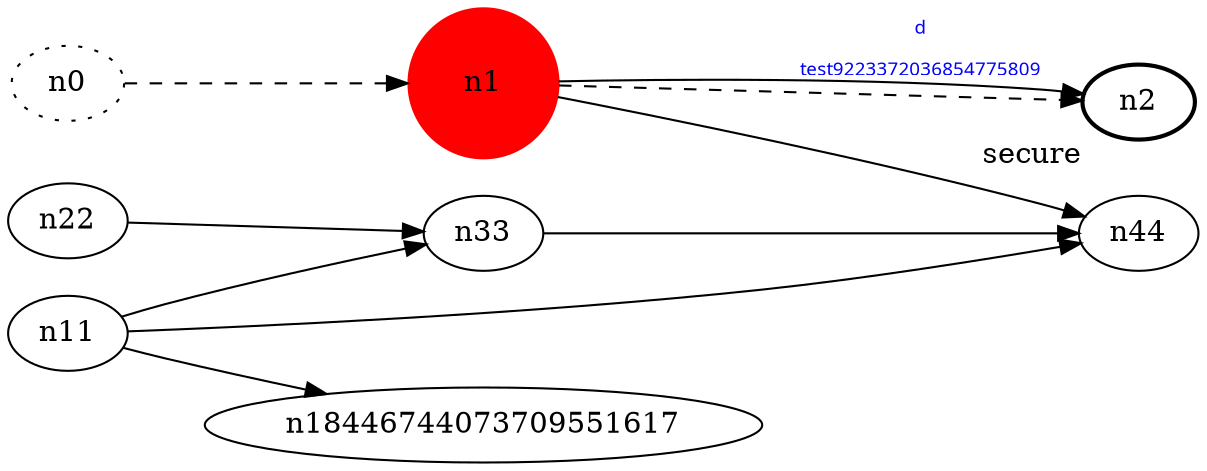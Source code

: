 digraph test9223372036854775809 {
	rankdir=LR;
	fontcolor=blue; /* c0; c126604677409067; c0 -- c1 */
	n0 [style=dotted, fillcolor="#123456"]; // c2; c3; c2 -- c3
	n1 [height=1, width=1, color=red, style=filled];
	n2 [style=bold, xlabel="secure"];
	n0 -> n1 -> n2[style=dashed];
	n1 -> n2 [fontname="comic sans", label="d\n\l\G", fontcolor=blue, fontsize=9];
	n11 -> n18446744073709551617;
	n11 -> n33;
	n11 -> n44;
	n22 -> n33;
	n1 -> n44;
	n33 -> n44;
}
